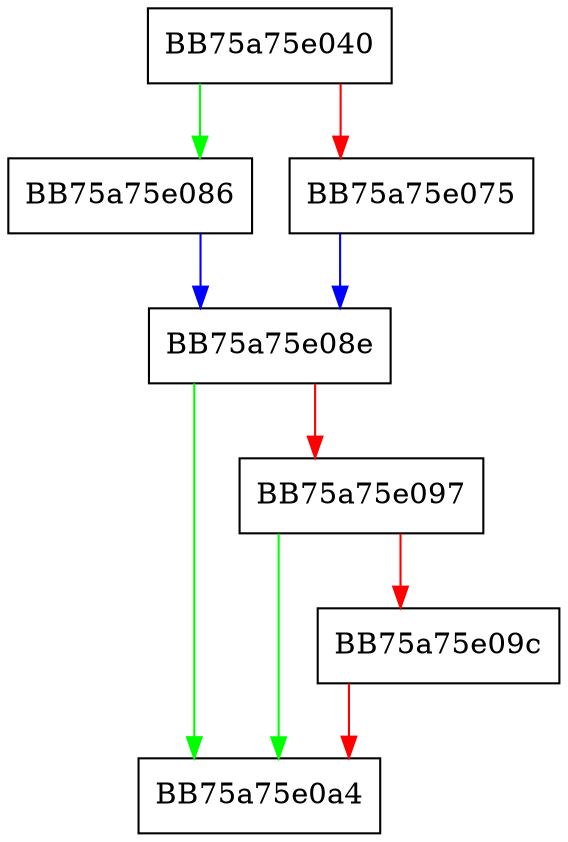 digraph RpfAPI_PEVersionStringValue {
  node [shape="box"];
  graph [splines=ortho];
  BB75a75e040 -> BB75a75e086 [color="green"];
  BB75a75e040 -> BB75a75e075 [color="red"];
  BB75a75e075 -> BB75a75e08e [color="blue"];
  BB75a75e086 -> BB75a75e08e [color="blue"];
  BB75a75e08e -> BB75a75e0a4 [color="green"];
  BB75a75e08e -> BB75a75e097 [color="red"];
  BB75a75e097 -> BB75a75e0a4 [color="green"];
  BB75a75e097 -> BB75a75e09c [color="red"];
  BB75a75e09c -> BB75a75e0a4 [color="red"];
}